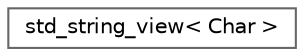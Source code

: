 digraph "类继承关系图"
{
 // LATEX_PDF_SIZE
  bgcolor="transparent";
  edge [fontname=Helvetica,fontsize=10,labelfontname=Helvetica,labelfontsize=10];
  node [fontname=Helvetica,fontsize=10,shape=box,height=0.2,width=0.4];
  rankdir="LR";
  Node0 [id="Node000000",label="std_string_view\< Char \>",height=0.2,width=0.4,color="grey40", fillcolor="white", style="filled",URL="$structdetail_1_1std__string__view.html",tooltip=" "];
}
